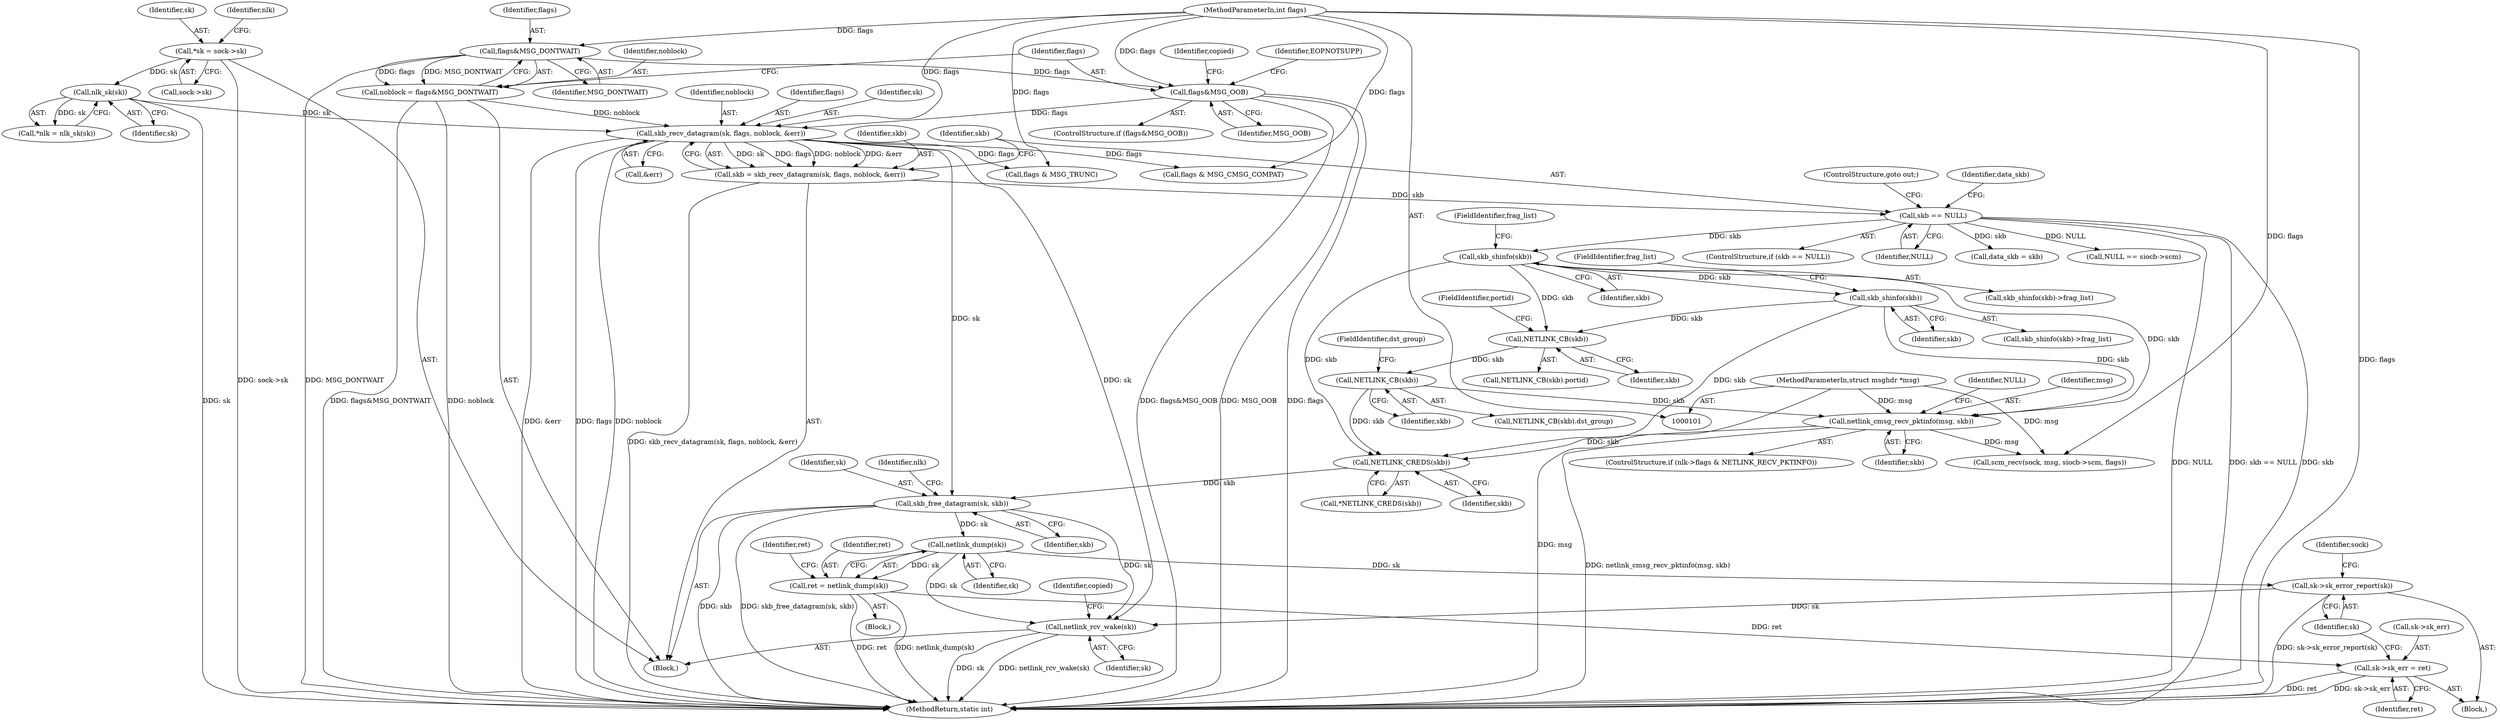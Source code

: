 digraph "0_linux_f3d3342602f8bcbf37d7c46641cb9bca7618eb1c_22@API" {
"1000301" [label="(Call,skb_free_datagram(sk, skb))"];
"1000148" [label="(Call,skb_recv_datagram(sk, flags, noblock, &err))"];
"1000123" [label="(Call,nlk_sk(sk))"];
"1000115" [label="(Call,*sk = sock->sk)"];
"1000137" [label="(Call,flags&MSG_OOB)"];
"1000128" [label="(Call,flags&MSG_DONTWAIT)"];
"1000106" [label="(MethodParameterIn,int flags)"];
"1000126" [label="(Call,noblock = flags&MSG_DONTWAIT)"];
"1000290" [label="(Call,NETLINK_CREDS(skb))"];
"1000165" [label="(Call,skb_shinfo(skb))"];
"1000155" [label="(Call,skb == NULL)"];
"1000146" [label="(Call,skb = skb_recv_datagram(sk, flags, noblock, &err))"];
"1000261" [label="(Call,netlink_cmsg_recv_pktinfo(msg, skb))"];
"1000104" [label="(MethodParameterIn,struct msghdr *msg)"];
"1000176" [label="(Call,skb_shinfo(skb))"];
"1000245" [label="(Call,NETLINK_CB(skb))"];
"1000236" [label="(Call,NETLINK_CB(skb))"];
"1000323" [label="(Call,netlink_dump(sk))"];
"1000321" [label="(Call,ret = netlink_dump(sk))"];
"1000328" [label="(Call,sk->sk_err = ret)"];
"1000333" [label="(Call,sk->sk_error_report(sk))"];
"1000343" [label="(Call,netlink_rcv_wake(sk))"];
"1000246" [label="(Identifier,skb)"];
"1000175" [label="(Call,skb_shinfo(skb)->frag_list)"];
"1000244" [label="(Call,NETLINK_CB(skb).dst_group)"];
"1000334" [label="(Identifier,sk)"];
"1000142" [label="(Identifier,EOPNOTSUPP)"];
"1000235" [label="(Call,NETLINK_CB(skb).portid)"];
"1000123" [label="(Call,nlk_sk(sk))"];
"1000155" [label="(Call,skb == NULL)"];
"1000266" [label="(Identifier,NULL)"];
"1000177" [label="(Identifier,skb)"];
"1000150" [label="(Identifier,flags)"];
"1000106" [label="(MethodParameterIn,int flags)"];
"1000104" [label="(MethodParameterIn,struct msghdr *msg)"];
"1000345" [label="(Identifier,copied)"];
"1000236" [label="(Call,NETLINK_CB(skb))"];
"1000328" [label="(Call,sk->sk_err = ret)"];
"1000166" [label="(Identifier,skb)"];
"1000335" [label="(Call,scm_recv(sock, msg, siocb->scm, flags))"];
"1000302" [label="(Identifier,sk)"];
"1000121" [label="(Call,*nlk = nlk_sk(sk))"];
"1000320" [label="(Block,)"];
"1000344" [label="(Identifier,sk)"];
"1000156" [label="(Identifier,skb)"];
"1000265" [label="(Call,NULL == siocb->scm)"];
"1000261" [label="(Call,netlink_cmsg_recv_pktinfo(msg, skb))"];
"1000346" [label="(MethodReturn,static int)"];
"1000129" [label="(Identifier,flags)"];
"1000176" [label="(Call,skb_shinfo(skb))"];
"1000147" [label="(Identifier,skb)"];
"1000128" [label="(Call,flags&MSG_DONTWAIT)"];
"1000152" [label="(Call,&err)"];
"1000324" [label="(Identifier,sk)"];
"1000126" [label="(Call,noblock = flags&MSG_DONTWAIT)"];
"1000238" [label="(FieldIdentifier,portid)"];
"1000303" [label="(Identifier,skb)"];
"1000263" [label="(Identifier,skb)"];
"1000158" [label="(ControlStructure,goto out;)"];
"1000116" [label="(Identifier,sk)"];
"1000137" [label="(Call,flags&MSG_OOB)"];
"1000255" [label="(ControlStructure,if (nlk->flags & NETLINK_RECV_PKTINFO))"];
"1000262" [label="(Identifier,msg)"];
"1000327" [label="(Block,)"];
"1000336" [label="(Identifier,sock)"];
"1000154" [label="(ControlStructure,if (skb == NULL))"];
"1000117" [label="(Call,sock->sk)"];
"1000138" [label="(Identifier,flags)"];
"1000237" [label="(Identifier,skb)"];
"1000323" [label="(Call,netlink_dump(sk))"];
"1000170" [label="(Call,flags & MSG_CMSG_COMPAT)"];
"1000151" [label="(Identifier,noblock)"];
"1000164" [label="(Call,skb_shinfo(skb)->frag_list)"];
"1000165" [label="(Call,skb_shinfo(skb))"];
"1000107" [label="(Block,)"];
"1000149" [label="(Identifier,sk)"];
"1000122" [label="(Identifier,nlk)"];
"1000326" [label="(Identifier,ret)"];
"1000333" [label="(Call,sk->sk_error_report(sk))"];
"1000329" [label="(Call,sk->sk_err)"];
"1000167" [label="(FieldIdentifier,frag_list)"];
"1000127" [label="(Identifier,noblock)"];
"1000307" [label="(Identifier,nlk)"];
"1000148" [label="(Call,skb_recv_datagram(sk, flags, noblock, &err))"];
"1000289" [label="(Call,*NETLINK_CREDS(skb))"];
"1000146" [label="(Call,skb = skb_recv_datagram(sk, flags, noblock, &err))"];
"1000291" [label="(Identifier,skb)"];
"1000124" [label="(Identifier,sk)"];
"1000144" [label="(Identifier,copied)"];
"1000157" [label="(Identifier,NULL)"];
"1000321" [label="(Call,ret = netlink_dump(sk))"];
"1000115" [label="(Call,*sk = sock->sk)"];
"1000136" [label="(ControlStructure,if (flags&MSG_OOB))"];
"1000332" [label="(Identifier,ret)"];
"1000301" [label="(Call,skb_free_datagram(sk, skb))"];
"1000160" [label="(Identifier,data_skb)"];
"1000290" [label="(Call,NETLINK_CREDS(skb))"];
"1000178" [label="(FieldIdentifier,frag_list)"];
"1000139" [label="(Identifier,MSG_OOB)"];
"1000247" [label="(FieldIdentifier,dst_group)"];
"1000322" [label="(Identifier,ret)"];
"1000130" [label="(Identifier,MSG_DONTWAIT)"];
"1000159" [label="(Call,data_skb = skb)"];
"1000245" [label="(Call,NETLINK_CB(skb))"];
"1000343" [label="(Call,netlink_rcv_wake(sk))"];
"1000293" [label="(Call,flags & MSG_TRUNC)"];
"1000301" -> "1000107"  [label="AST: "];
"1000301" -> "1000303"  [label="CFG: "];
"1000302" -> "1000301"  [label="AST: "];
"1000303" -> "1000301"  [label="AST: "];
"1000307" -> "1000301"  [label="CFG: "];
"1000301" -> "1000346"  [label="DDG: skb"];
"1000301" -> "1000346"  [label="DDG: skb_free_datagram(sk, skb)"];
"1000148" -> "1000301"  [label="DDG: sk"];
"1000290" -> "1000301"  [label="DDG: skb"];
"1000301" -> "1000323"  [label="DDG: sk"];
"1000301" -> "1000343"  [label="DDG: sk"];
"1000148" -> "1000146"  [label="AST: "];
"1000148" -> "1000152"  [label="CFG: "];
"1000149" -> "1000148"  [label="AST: "];
"1000150" -> "1000148"  [label="AST: "];
"1000151" -> "1000148"  [label="AST: "];
"1000152" -> "1000148"  [label="AST: "];
"1000146" -> "1000148"  [label="CFG: "];
"1000148" -> "1000346"  [label="DDG: noblock"];
"1000148" -> "1000346"  [label="DDG: &err"];
"1000148" -> "1000346"  [label="DDG: flags"];
"1000148" -> "1000146"  [label="DDG: sk"];
"1000148" -> "1000146"  [label="DDG: flags"];
"1000148" -> "1000146"  [label="DDG: noblock"];
"1000148" -> "1000146"  [label="DDG: &err"];
"1000123" -> "1000148"  [label="DDG: sk"];
"1000137" -> "1000148"  [label="DDG: flags"];
"1000106" -> "1000148"  [label="DDG: flags"];
"1000126" -> "1000148"  [label="DDG: noblock"];
"1000148" -> "1000170"  [label="DDG: flags"];
"1000148" -> "1000293"  [label="DDG: flags"];
"1000148" -> "1000343"  [label="DDG: sk"];
"1000123" -> "1000121"  [label="AST: "];
"1000123" -> "1000124"  [label="CFG: "];
"1000124" -> "1000123"  [label="AST: "];
"1000121" -> "1000123"  [label="CFG: "];
"1000123" -> "1000346"  [label="DDG: sk"];
"1000123" -> "1000121"  [label="DDG: sk"];
"1000115" -> "1000123"  [label="DDG: sk"];
"1000115" -> "1000107"  [label="AST: "];
"1000115" -> "1000117"  [label="CFG: "];
"1000116" -> "1000115"  [label="AST: "];
"1000117" -> "1000115"  [label="AST: "];
"1000122" -> "1000115"  [label="CFG: "];
"1000115" -> "1000346"  [label="DDG: sock->sk"];
"1000137" -> "1000136"  [label="AST: "];
"1000137" -> "1000139"  [label="CFG: "];
"1000138" -> "1000137"  [label="AST: "];
"1000139" -> "1000137"  [label="AST: "];
"1000142" -> "1000137"  [label="CFG: "];
"1000144" -> "1000137"  [label="CFG: "];
"1000137" -> "1000346"  [label="DDG: MSG_OOB"];
"1000137" -> "1000346"  [label="DDG: flags"];
"1000137" -> "1000346"  [label="DDG: flags&MSG_OOB"];
"1000128" -> "1000137"  [label="DDG: flags"];
"1000106" -> "1000137"  [label="DDG: flags"];
"1000128" -> "1000126"  [label="AST: "];
"1000128" -> "1000130"  [label="CFG: "];
"1000129" -> "1000128"  [label="AST: "];
"1000130" -> "1000128"  [label="AST: "];
"1000126" -> "1000128"  [label="CFG: "];
"1000128" -> "1000346"  [label="DDG: MSG_DONTWAIT"];
"1000128" -> "1000126"  [label="DDG: flags"];
"1000128" -> "1000126"  [label="DDG: MSG_DONTWAIT"];
"1000106" -> "1000128"  [label="DDG: flags"];
"1000106" -> "1000101"  [label="AST: "];
"1000106" -> "1000346"  [label="DDG: flags"];
"1000106" -> "1000170"  [label="DDG: flags"];
"1000106" -> "1000293"  [label="DDG: flags"];
"1000106" -> "1000335"  [label="DDG: flags"];
"1000126" -> "1000107"  [label="AST: "];
"1000127" -> "1000126"  [label="AST: "];
"1000138" -> "1000126"  [label="CFG: "];
"1000126" -> "1000346"  [label="DDG: noblock"];
"1000126" -> "1000346"  [label="DDG: flags&MSG_DONTWAIT"];
"1000290" -> "1000289"  [label="AST: "];
"1000290" -> "1000291"  [label="CFG: "];
"1000291" -> "1000290"  [label="AST: "];
"1000289" -> "1000290"  [label="CFG: "];
"1000165" -> "1000290"  [label="DDG: skb"];
"1000261" -> "1000290"  [label="DDG: skb"];
"1000176" -> "1000290"  [label="DDG: skb"];
"1000245" -> "1000290"  [label="DDG: skb"];
"1000165" -> "1000164"  [label="AST: "];
"1000165" -> "1000166"  [label="CFG: "];
"1000166" -> "1000165"  [label="AST: "];
"1000167" -> "1000165"  [label="CFG: "];
"1000155" -> "1000165"  [label="DDG: skb"];
"1000165" -> "1000176"  [label="DDG: skb"];
"1000165" -> "1000236"  [label="DDG: skb"];
"1000165" -> "1000261"  [label="DDG: skb"];
"1000155" -> "1000154"  [label="AST: "];
"1000155" -> "1000157"  [label="CFG: "];
"1000156" -> "1000155"  [label="AST: "];
"1000157" -> "1000155"  [label="AST: "];
"1000158" -> "1000155"  [label="CFG: "];
"1000160" -> "1000155"  [label="CFG: "];
"1000155" -> "1000346"  [label="DDG: NULL"];
"1000155" -> "1000346"  [label="DDG: skb == NULL"];
"1000155" -> "1000346"  [label="DDG: skb"];
"1000146" -> "1000155"  [label="DDG: skb"];
"1000155" -> "1000159"  [label="DDG: skb"];
"1000155" -> "1000265"  [label="DDG: NULL"];
"1000146" -> "1000107"  [label="AST: "];
"1000147" -> "1000146"  [label="AST: "];
"1000156" -> "1000146"  [label="CFG: "];
"1000146" -> "1000346"  [label="DDG: skb_recv_datagram(sk, flags, noblock, &err)"];
"1000261" -> "1000255"  [label="AST: "];
"1000261" -> "1000263"  [label="CFG: "];
"1000262" -> "1000261"  [label="AST: "];
"1000263" -> "1000261"  [label="AST: "];
"1000266" -> "1000261"  [label="CFG: "];
"1000261" -> "1000346"  [label="DDG: netlink_cmsg_recv_pktinfo(msg, skb)"];
"1000104" -> "1000261"  [label="DDG: msg"];
"1000176" -> "1000261"  [label="DDG: skb"];
"1000245" -> "1000261"  [label="DDG: skb"];
"1000261" -> "1000335"  [label="DDG: msg"];
"1000104" -> "1000101"  [label="AST: "];
"1000104" -> "1000346"  [label="DDG: msg"];
"1000104" -> "1000335"  [label="DDG: msg"];
"1000176" -> "1000175"  [label="AST: "];
"1000176" -> "1000177"  [label="CFG: "];
"1000177" -> "1000176"  [label="AST: "];
"1000178" -> "1000176"  [label="CFG: "];
"1000176" -> "1000236"  [label="DDG: skb"];
"1000245" -> "1000244"  [label="AST: "];
"1000245" -> "1000246"  [label="CFG: "];
"1000246" -> "1000245"  [label="AST: "];
"1000247" -> "1000245"  [label="CFG: "];
"1000236" -> "1000245"  [label="DDG: skb"];
"1000236" -> "1000235"  [label="AST: "];
"1000236" -> "1000237"  [label="CFG: "];
"1000237" -> "1000236"  [label="AST: "];
"1000238" -> "1000236"  [label="CFG: "];
"1000323" -> "1000321"  [label="AST: "];
"1000323" -> "1000324"  [label="CFG: "];
"1000324" -> "1000323"  [label="AST: "];
"1000321" -> "1000323"  [label="CFG: "];
"1000323" -> "1000321"  [label="DDG: sk"];
"1000323" -> "1000333"  [label="DDG: sk"];
"1000323" -> "1000343"  [label="DDG: sk"];
"1000321" -> "1000320"  [label="AST: "];
"1000322" -> "1000321"  [label="AST: "];
"1000326" -> "1000321"  [label="CFG: "];
"1000321" -> "1000346"  [label="DDG: ret"];
"1000321" -> "1000346"  [label="DDG: netlink_dump(sk)"];
"1000321" -> "1000328"  [label="DDG: ret"];
"1000328" -> "1000327"  [label="AST: "];
"1000328" -> "1000332"  [label="CFG: "];
"1000329" -> "1000328"  [label="AST: "];
"1000332" -> "1000328"  [label="AST: "];
"1000334" -> "1000328"  [label="CFG: "];
"1000328" -> "1000346"  [label="DDG: ret"];
"1000328" -> "1000346"  [label="DDG: sk->sk_err"];
"1000333" -> "1000327"  [label="AST: "];
"1000333" -> "1000334"  [label="CFG: "];
"1000334" -> "1000333"  [label="AST: "];
"1000336" -> "1000333"  [label="CFG: "];
"1000333" -> "1000346"  [label="DDG: sk->sk_error_report(sk)"];
"1000333" -> "1000343"  [label="DDG: sk"];
"1000343" -> "1000107"  [label="AST: "];
"1000343" -> "1000344"  [label="CFG: "];
"1000344" -> "1000343"  [label="AST: "];
"1000345" -> "1000343"  [label="CFG: "];
"1000343" -> "1000346"  [label="DDG: sk"];
"1000343" -> "1000346"  [label="DDG: netlink_rcv_wake(sk)"];
}
